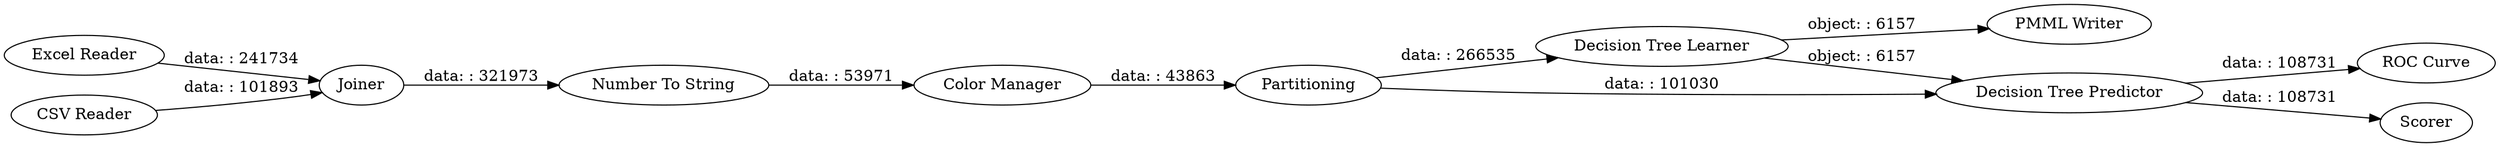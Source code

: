 digraph {
	"8078272417105601210_1" [label="Excel Reader"]
	"8078272417105601210_7" [label="Decision Tree Learner"]
	"8078272417105601210_8" [label="Decision Tree Predictor"]
	"8078272417105601210_9" [label="PMML Writer"]
	"8078272417105601210_2" [label="CSV Reader"]
	"8078272417105601210_6" [label=Partitioning]
	"8078272417105601210_10" [label="ROC Curve"]
	"8078272417105601210_11" [label=Scorer]
	"8078272417105601210_3" [label=Joiner]
	"8078272417105601210_4" [label="Number To String"]
	"8078272417105601210_5" [label="Color Manager"]
	"8078272417105601210_7" -> "8078272417105601210_8" [label="object: : 6157"]
	"8078272417105601210_5" -> "8078272417105601210_6" [label="data: : 43863"]
	"8078272417105601210_2" -> "8078272417105601210_3" [label="data: : 101893"]
	"8078272417105601210_6" -> "8078272417105601210_7" [label="data: : 266535"]
	"8078272417105601210_1" -> "8078272417105601210_3" [label="data: : 241734"]
	"8078272417105601210_8" -> "8078272417105601210_11" [label="data: : 108731"]
	"8078272417105601210_6" -> "8078272417105601210_8" [label="data: : 101030"]
	"8078272417105601210_8" -> "8078272417105601210_10" [label="data: : 108731"]
	"8078272417105601210_7" -> "8078272417105601210_9" [label="object: : 6157"]
	"8078272417105601210_3" -> "8078272417105601210_4" [label="data: : 321973"]
	"8078272417105601210_4" -> "8078272417105601210_5" [label="data: : 53971"]
	rankdir=LR
}
